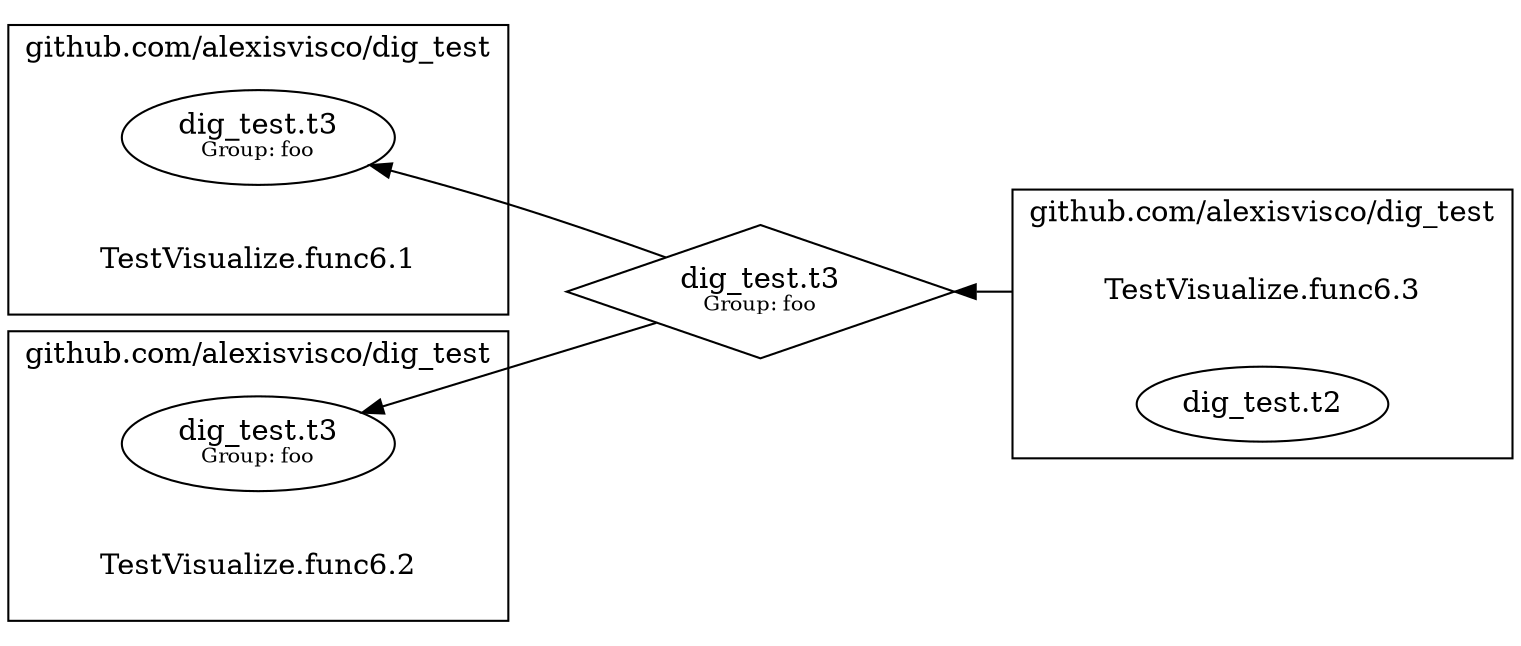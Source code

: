 digraph {
	rankdir=RL;
	graph [compound=true];
	"[type=dig_test.t3 group=foo]" [shape=diamond label=<dig_test.t3<BR /><FONT POINT-SIZE="10">Group: foo</FONT>>];
		"[type=dig_test.t3 group=foo]" -> "dig_test.t3[group=foo]0";
		"[type=dig_test.t3 group=foo]" -> "dig_test.t3[group=foo]1";
		
	
		subgraph cluster_0 {
			label = "github.com/alexisvisco/dig_test";
			constructor_0 [shape=plaintext label="TestVisualize.func6.1"];
			
			"dig_test.t3[group=foo]0" [label=<dig_test.t3<BR /><FONT POINT-SIZE="10">Group: foo</FONT>>];
			
		}
		
		
		subgraph cluster_1 {
			label = "github.com/alexisvisco/dig_test";
			constructor_1 [shape=plaintext label="TestVisualize.func6.2"];
			
			"dig_test.t3[group=foo]1" [label=<dig_test.t3<BR /><FONT POINT-SIZE="10">Group: foo</FONT>>];
			
		}
		
		
		subgraph cluster_2 {
			label = "github.com/alexisvisco/dig_test";
			constructor_2 [shape=plaintext label="TestVisualize.func6.3"];
			
			"dig_test.t2" [label=<dig_test.t2>];
			
		}
		
		
			constructor_2 -> "[type=dig_test.t3 group=foo]" [ltail=cluster_2];
		
	
}